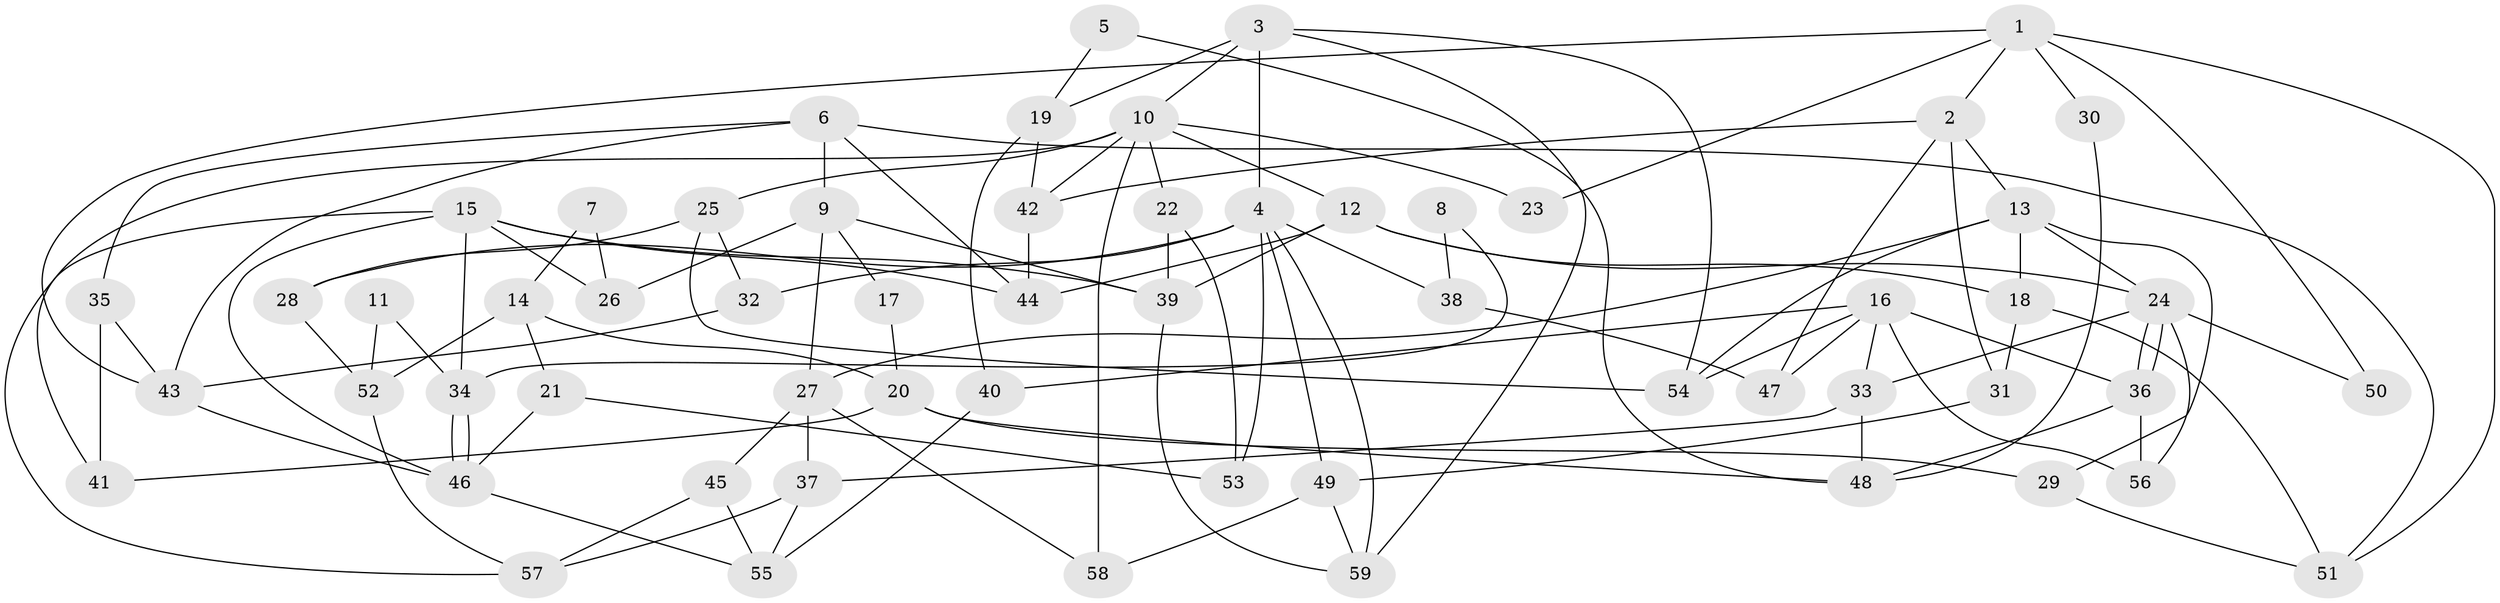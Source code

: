// coarse degree distribution, {6: 0.16666666666666666, 5: 0.16666666666666666, 2: 0.1111111111111111, 3: 0.1388888888888889, 8: 0.05555555555555555, 9: 0.027777777777777776, 4: 0.2222222222222222, 7: 0.1111111111111111}
// Generated by graph-tools (version 1.1) at 2025/24/03/03/25 07:24:00]
// undirected, 59 vertices, 118 edges
graph export_dot {
graph [start="1"]
  node [color=gray90,style=filled];
  1;
  2;
  3;
  4;
  5;
  6;
  7;
  8;
  9;
  10;
  11;
  12;
  13;
  14;
  15;
  16;
  17;
  18;
  19;
  20;
  21;
  22;
  23;
  24;
  25;
  26;
  27;
  28;
  29;
  30;
  31;
  32;
  33;
  34;
  35;
  36;
  37;
  38;
  39;
  40;
  41;
  42;
  43;
  44;
  45;
  46;
  47;
  48;
  49;
  50;
  51;
  52;
  53;
  54;
  55;
  56;
  57;
  58;
  59;
  1 -- 43;
  1 -- 2;
  1 -- 23;
  1 -- 30;
  1 -- 50;
  1 -- 51;
  2 -- 42;
  2 -- 13;
  2 -- 31;
  2 -- 47;
  3 -- 59;
  3 -- 4;
  3 -- 10;
  3 -- 19;
  3 -- 54;
  4 -- 28;
  4 -- 32;
  4 -- 38;
  4 -- 49;
  4 -- 53;
  4 -- 59;
  5 -- 48;
  5 -- 19;
  6 -- 44;
  6 -- 9;
  6 -- 35;
  6 -- 43;
  6 -- 51;
  7 -- 26;
  7 -- 14;
  8 -- 34;
  8 -- 38;
  9 -- 27;
  9 -- 39;
  9 -- 17;
  9 -- 26;
  10 -- 12;
  10 -- 22;
  10 -- 23;
  10 -- 25;
  10 -- 41;
  10 -- 42;
  10 -- 58;
  11 -- 34;
  11 -- 52;
  12 -- 18;
  12 -- 24;
  12 -- 39;
  12 -- 44;
  13 -- 24;
  13 -- 54;
  13 -- 18;
  13 -- 27;
  13 -- 29;
  14 -- 21;
  14 -- 20;
  14 -- 52;
  15 -- 46;
  15 -- 39;
  15 -- 26;
  15 -- 34;
  15 -- 44;
  15 -- 57;
  16 -- 56;
  16 -- 33;
  16 -- 36;
  16 -- 40;
  16 -- 47;
  16 -- 54;
  17 -- 20;
  18 -- 51;
  18 -- 31;
  19 -- 42;
  19 -- 40;
  20 -- 41;
  20 -- 29;
  20 -- 48;
  21 -- 53;
  21 -- 46;
  22 -- 39;
  22 -- 53;
  24 -- 33;
  24 -- 36;
  24 -- 36;
  24 -- 50;
  24 -- 56;
  25 -- 54;
  25 -- 28;
  25 -- 32;
  27 -- 58;
  27 -- 37;
  27 -- 45;
  28 -- 52;
  29 -- 51;
  30 -- 48;
  31 -- 49;
  32 -- 43;
  33 -- 37;
  33 -- 48;
  34 -- 46;
  34 -- 46;
  35 -- 43;
  35 -- 41;
  36 -- 48;
  36 -- 56;
  37 -- 55;
  37 -- 57;
  38 -- 47;
  39 -- 59;
  40 -- 55;
  42 -- 44;
  43 -- 46;
  45 -- 57;
  45 -- 55;
  46 -- 55;
  49 -- 58;
  49 -- 59;
  52 -- 57;
}
